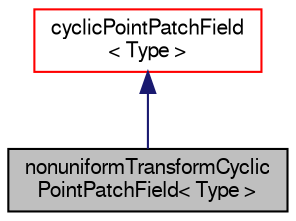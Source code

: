 digraph "nonuniformTransformCyclicPointPatchField&lt; Type &gt;"
{
  bgcolor="transparent";
  edge [fontname="FreeSans",fontsize="10",labelfontname="FreeSans",labelfontsize="10"];
  node [fontname="FreeSans",fontsize="10",shape=record];
  Node0 [label="nonuniformTransformCyclic\lPointPatchField\< Type \>",height=0.2,width=0.4,color="black", fillcolor="grey75", style="filled", fontcolor="black"];
  Node1 -> Node0 [dir="back",color="midnightblue",fontsize="10",style="solid",fontname="FreeSans"];
  Node1 [label="cyclicPointPatchField\l\< Type \>",height=0.2,width=0.4,color="red",URL="$a26582.html",tooltip="Cyclic front and back plane patch field. "];
}

